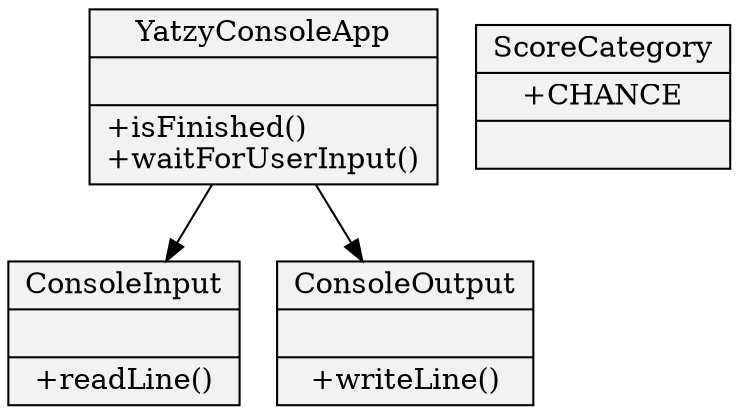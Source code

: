 digraph walking_skeleton {
size="5,5"
node[shape=record,style=filled,fillcolor=gray95]

1[label = "{YatzyConsoleApp||+isFinished()\l+waitForUserInput()}"]
2[label = "{ConsoleInput||+readLine()}"]
3[label = "{ConsoleOutput||+writeLine()}"]
4[label = "{ScoreCategory|+CHANCE|}"]

1->2
1->3
}
